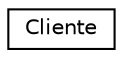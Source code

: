 digraph "Graphical Class Hierarchy"
{
  edge [fontname="Helvetica",fontsize="10",labelfontname="Helvetica",labelfontsize="10"];
  node [fontname="Helvetica",fontsize="10",shape=record];
  rankdir="LR";
  Node0 [label="Cliente",height=0.2,width=0.4,color="black", fillcolor="white", style="filled",URL="$class_cliente.html",tooltip="IMP: pode haver 2 cli com o mesmo nome, mas nao com o mesmo NIF. "];
}
